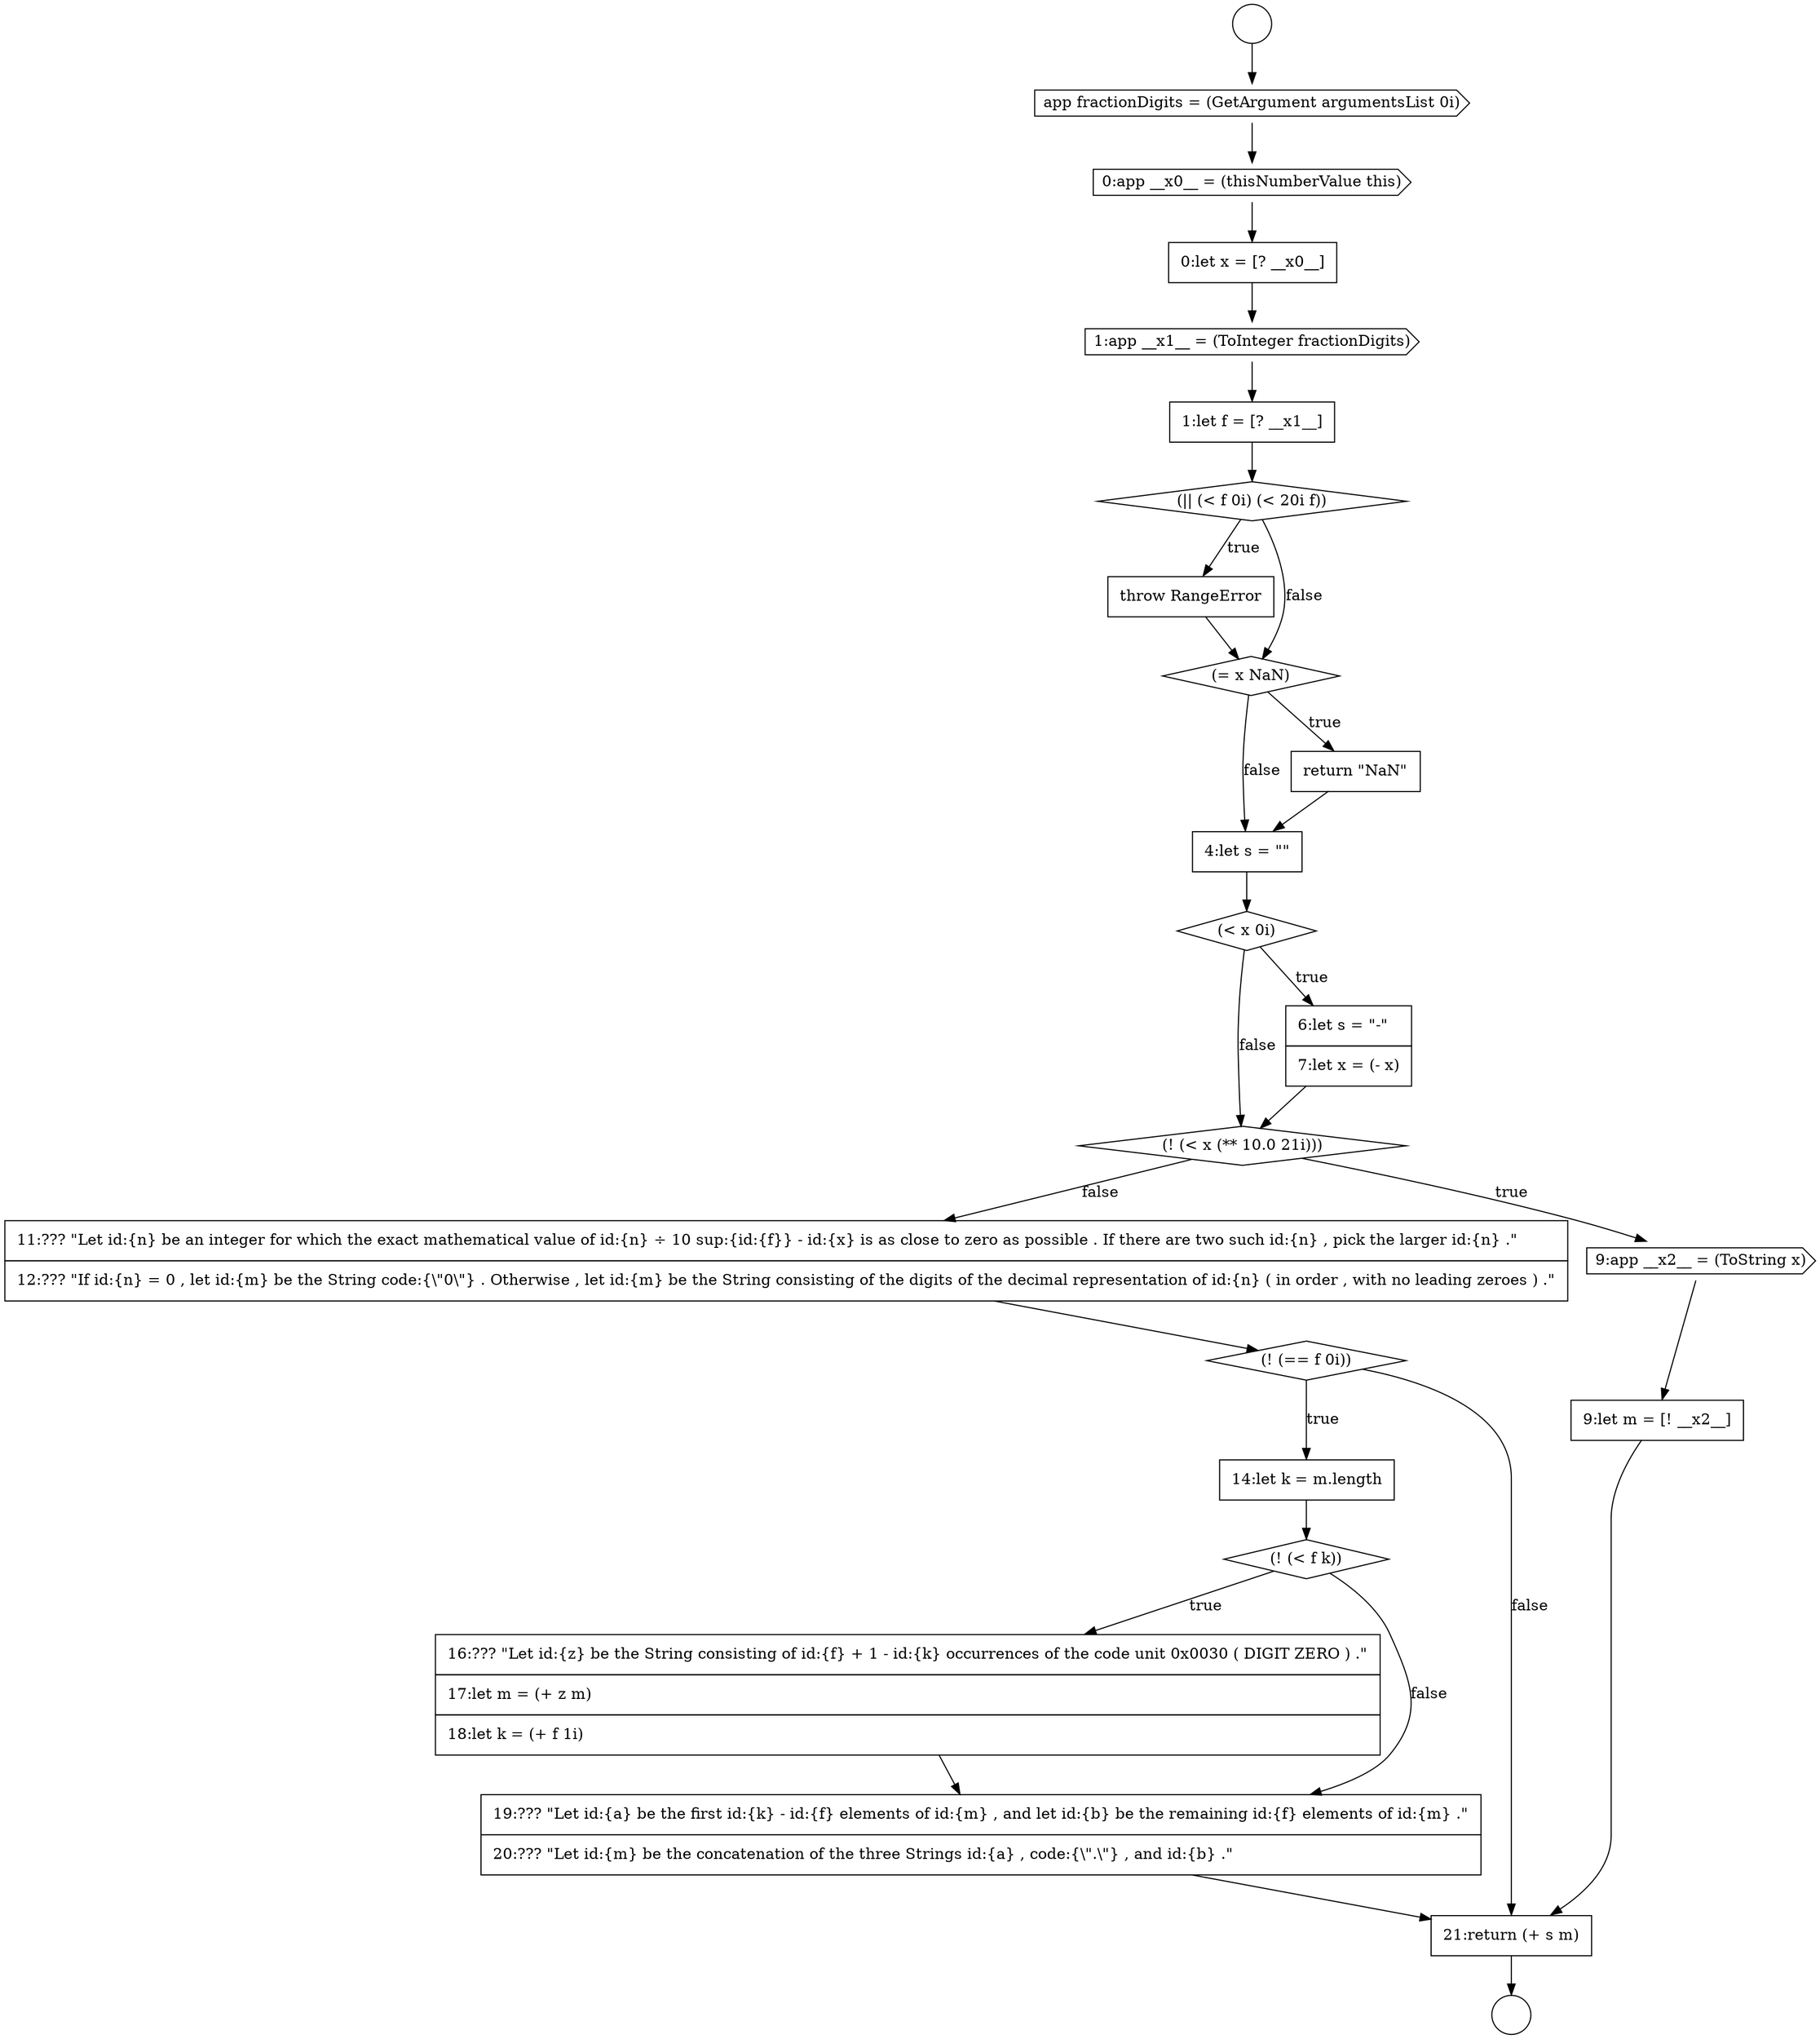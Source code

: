 digraph {
  node11318 [shape=none, margin=0, label=<<font color="black">
    <table border="0" cellborder="1" cellspacing="0" cellpadding="10">
      <tr><td align="left">0:let x = [? __x0__]</td></tr>
    </table>
  </font>> color="black" fillcolor="white" style=filled]
  node11320 [shape=none, margin=0, label=<<font color="black">
    <table border="0" cellborder="1" cellspacing="0" cellpadding="10">
      <tr><td align="left">1:let f = [? __x1__]</td></tr>
    </table>
  </font>> color="black" fillcolor="white" style=filled]
  node11335 [shape=none, margin=0, label=<<font color="black">
    <table border="0" cellborder="1" cellspacing="0" cellpadding="10">
      <tr><td align="left">16:??? &quot;Let id:{z} be the String consisting of id:{f} + 1 - id:{k} occurrences of the code unit 0x0030 ( DIGIT ZERO ) .&quot;</td></tr>
      <tr><td align="left">17:let m = (+ z m)</td></tr>
      <tr><td align="left">18:let k = (+ f 1i)</td></tr>
    </table>
  </font>> color="black" fillcolor="white" style=filled]
  node11314 [shape=circle label=" " color="black" fillcolor="white" style=filled]
  node11325 [shape=none, margin=0, label=<<font color="black">
    <table border="0" cellborder="1" cellspacing="0" cellpadding="10">
      <tr><td align="left">4:let s = &quot;&quot;</td></tr>
    </table>
  </font>> color="black" fillcolor="white" style=filled]
  node11324 [shape=none, margin=0, label=<<font color="black">
    <table border="0" cellborder="1" cellspacing="0" cellpadding="10">
      <tr><td align="left">return &quot;NaN&quot;</td></tr>
    </table>
  </font>> color="black" fillcolor="white" style=filled]
  node11328 [shape=diamond, label=<<font color="black">(! (&lt; x (** 10.0 21i)))</font>> color="black" fillcolor="white" style=filled]
  node11332 [shape=diamond, label=<<font color="black">(! (== f 0i))</font>> color="black" fillcolor="white" style=filled]
  node11316 [shape=cds, label=<<font color="black">app fractionDigits = (GetArgument argumentsList 0i)</font>> color="black" fillcolor="white" style=filled]
  node11334 [shape=diamond, label=<<font color="black">(! (&lt; f k))</font>> color="black" fillcolor="white" style=filled]
  node11322 [shape=none, margin=0, label=<<font color="black">
    <table border="0" cellborder="1" cellspacing="0" cellpadding="10">
      <tr><td align="left">throw RangeError</td></tr>
    </table>
  </font>> color="black" fillcolor="white" style=filled]
  node11326 [shape=diamond, label=<<font color="black">(&lt; x 0i)</font>> color="black" fillcolor="white" style=filled]
  node11330 [shape=none, margin=0, label=<<font color="black">
    <table border="0" cellborder="1" cellspacing="0" cellpadding="10">
      <tr><td align="left">9:let m = [! __x2__]</td></tr>
    </table>
  </font>> color="black" fillcolor="white" style=filled]
  node11331 [shape=none, margin=0, label=<<font color="black">
    <table border="0" cellborder="1" cellspacing="0" cellpadding="10">
      <tr><td align="left">11:??? &quot;Let id:{n} be an integer for which the exact mathematical value of id:{n} &divide; 10 sup:{id:{f}} - id:{x} is as close to zero as possible . If there are two such id:{n} , pick the larger id:{n} .&quot;</td></tr>
      <tr><td align="left">12:??? &quot;If id:{n} = 0 , let id:{m} be the String code:{\&quot;0\&quot;} . Otherwise , let id:{m} be the String consisting of the digits of the decimal representation of id:{n} ( in order , with no leading zeroes ) .&quot;</td></tr>
    </table>
  </font>> color="black" fillcolor="white" style=filled]
  node11321 [shape=diamond, label=<<font color="black">(|| (&lt; f 0i) (&lt; 20i f))</font>> color="black" fillcolor="white" style=filled]
  node11315 [shape=circle label=" " color="black" fillcolor="white" style=filled]
  node11336 [shape=none, margin=0, label=<<font color="black">
    <table border="0" cellborder="1" cellspacing="0" cellpadding="10">
      <tr><td align="left">19:??? &quot;Let id:{a} be the first id:{k} - id:{f} elements of id:{m} , and let id:{b} be the remaining id:{f} elements of id:{m} .&quot;</td></tr>
      <tr><td align="left">20:??? &quot;Let id:{m} be the concatenation of the three Strings id:{a} , code:{\&quot;.\&quot;} , and id:{b} .&quot;</td></tr>
    </table>
  </font>> color="black" fillcolor="white" style=filled]
  node11323 [shape=diamond, label=<<font color="black">(= x NaN)</font>> color="black" fillcolor="white" style=filled]
  node11333 [shape=none, margin=0, label=<<font color="black">
    <table border="0" cellborder="1" cellspacing="0" cellpadding="10">
      <tr><td align="left">14:let k = m.length</td></tr>
    </table>
  </font>> color="black" fillcolor="white" style=filled]
  node11329 [shape=cds, label=<<font color="black">9:app __x2__ = (ToString x)</font>> color="black" fillcolor="white" style=filled]
  node11327 [shape=none, margin=0, label=<<font color="black">
    <table border="0" cellborder="1" cellspacing="0" cellpadding="10">
      <tr><td align="left">6:let s = &quot;-&quot;</td></tr>
      <tr><td align="left">7:let x = (- x)</td></tr>
    </table>
  </font>> color="black" fillcolor="white" style=filled]
  node11337 [shape=none, margin=0, label=<<font color="black">
    <table border="0" cellborder="1" cellspacing="0" cellpadding="10">
      <tr><td align="left">21:return (+ s m)</td></tr>
    </table>
  </font>> color="black" fillcolor="white" style=filled]
  node11319 [shape=cds, label=<<font color="black">1:app __x1__ = (ToInteger fractionDigits)</font>> color="black" fillcolor="white" style=filled]
  node11317 [shape=cds, label=<<font color="black">0:app __x0__ = (thisNumberValue this)</font>> color="black" fillcolor="white" style=filled]
  node11314 -> node11316 [ color="black"]
  node11324 -> node11325 [ color="black"]
  node11325 -> node11326 [ color="black"]
  node11326 -> node11327 [label=<<font color="black">true</font>> color="black"]
  node11326 -> node11328 [label=<<font color="black">false</font>> color="black"]
  node11316 -> node11317 [ color="black"]
  node11332 -> node11333 [label=<<font color="black">true</font>> color="black"]
  node11332 -> node11337 [label=<<font color="black">false</font>> color="black"]
  node11333 -> node11334 [ color="black"]
  node11317 -> node11318 [ color="black"]
  node11319 -> node11320 [ color="black"]
  node11321 -> node11322 [label=<<font color="black">true</font>> color="black"]
  node11321 -> node11323 [label=<<font color="black">false</font>> color="black"]
  node11334 -> node11335 [label=<<font color="black">true</font>> color="black"]
  node11334 -> node11336 [label=<<font color="black">false</font>> color="black"]
  node11336 -> node11337 [ color="black"]
  node11327 -> node11328 [ color="black"]
  node11337 -> node11315 [ color="black"]
  node11331 -> node11332 [ color="black"]
  node11328 -> node11329 [label=<<font color="black">true</font>> color="black"]
  node11328 -> node11331 [label=<<font color="black">false</font>> color="black"]
  node11322 -> node11323 [ color="black"]
  node11320 -> node11321 [ color="black"]
  node11329 -> node11330 [ color="black"]
  node11335 -> node11336 [ color="black"]
  node11323 -> node11324 [label=<<font color="black">true</font>> color="black"]
  node11323 -> node11325 [label=<<font color="black">false</font>> color="black"]
  node11318 -> node11319 [ color="black"]
  node11330 -> node11337 [ color="black"]
}
